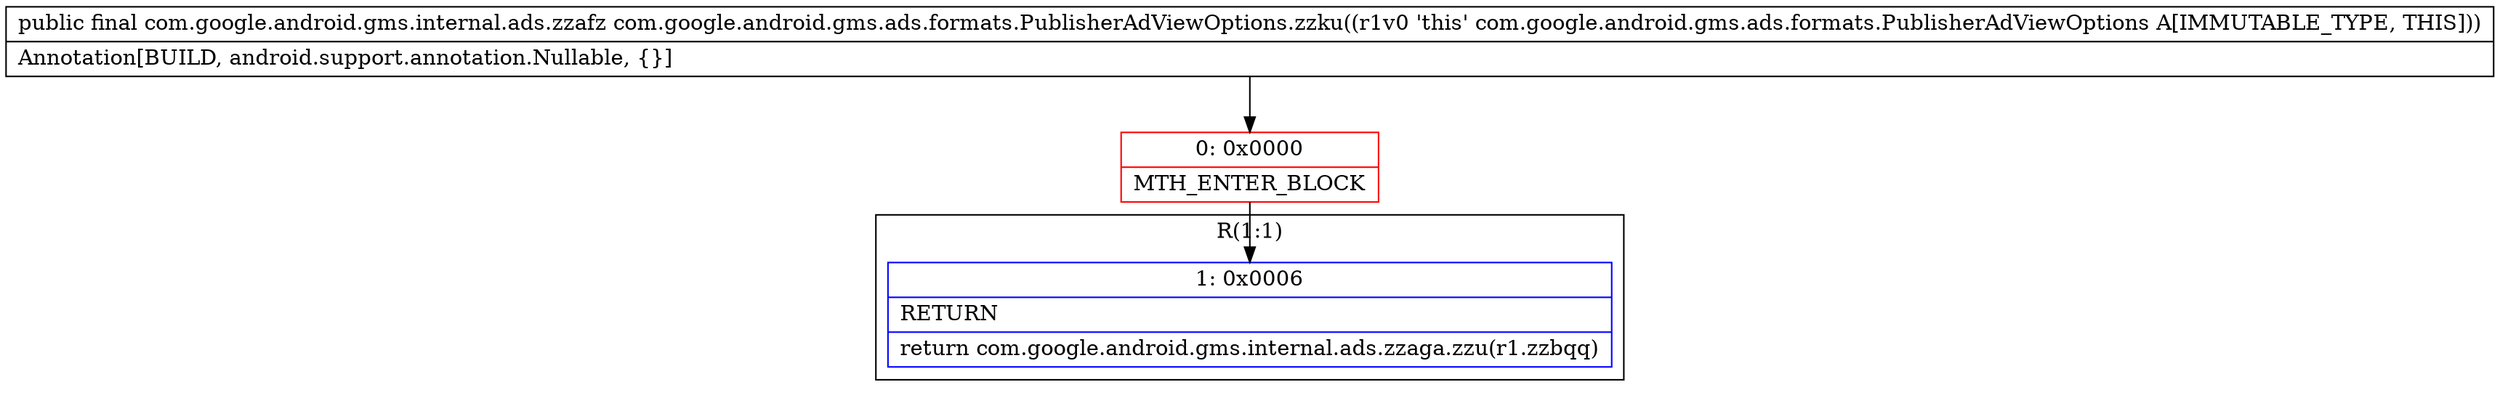 digraph "CFG forcom.google.android.gms.ads.formats.PublisherAdViewOptions.zzku()Lcom\/google\/android\/gms\/internal\/ads\/zzafz;" {
subgraph cluster_Region_560584660 {
label = "R(1:1)";
node [shape=record,color=blue];
Node_1 [shape=record,label="{1\:\ 0x0006|RETURN\l|return com.google.android.gms.internal.ads.zzaga.zzu(r1.zzbqq)\l}"];
}
Node_0 [shape=record,color=red,label="{0\:\ 0x0000|MTH_ENTER_BLOCK\l}"];
MethodNode[shape=record,label="{public final com.google.android.gms.internal.ads.zzafz com.google.android.gms.ads.formats.PublisherAdViewOptions.zzku((r1v0 'this' com.google.android.gms.ads.formats.PublisherAdViewOptions A[IMMUTABLE_TYPE, THIS]))  | Annotation[BUILD, android.support.annotation.Nullable, \{\}]\l}"];
MethodNode -> Node_0;
Node_0 -> Node_1;
}


